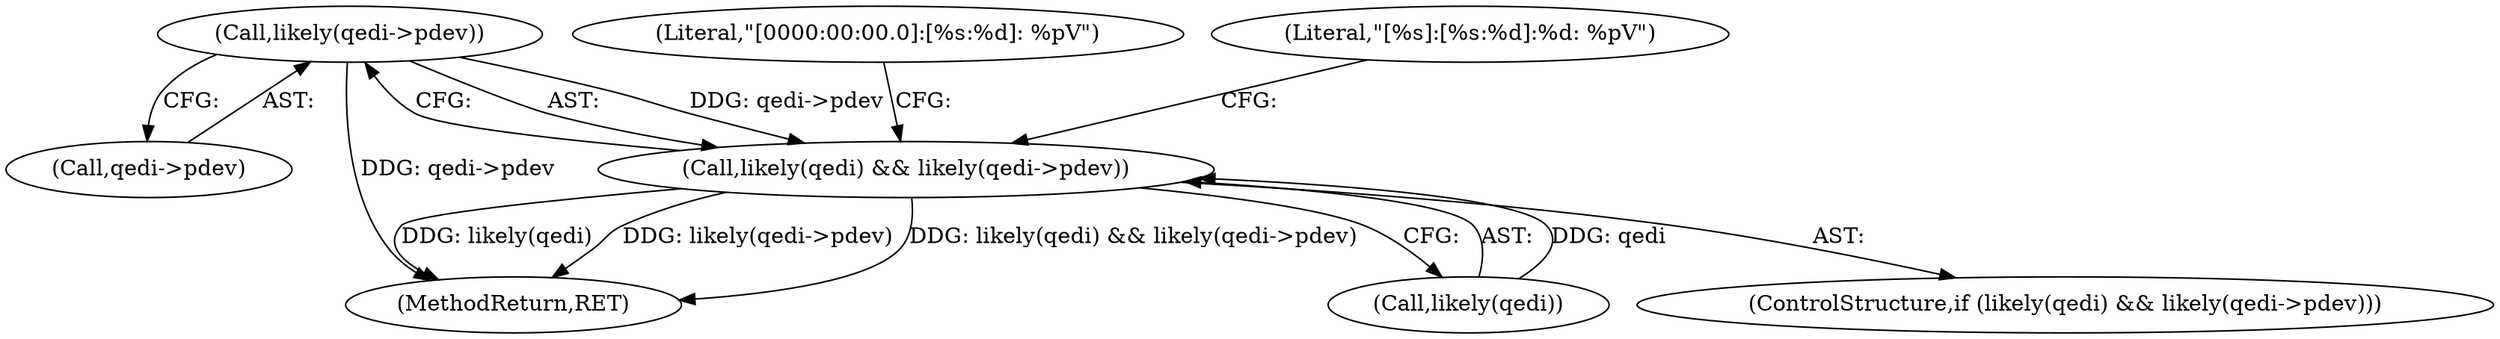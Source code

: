 digraph "0_linux_c09581a52765a85f19fc35340127396d5e3379cc_2@pointer" {
"1000145" [label="(Call,likely(qedi->pdev))"];
"1000142" [label="(Call,likely(qedi) && likely(qedi->pdev))"];
"1000167" [label="(Literal,\"[0000:00:00.0]:[%s:%d]: %pV\")"];
"1000145" [label="(Call,likely(qedi->pdev))"];
"1000150" [label="(Literal,\"[%s]:[%s:%d]:%d: %pV\")"];
"1000146" [label="(Call,qedi->pdev)"];
"1000175" [label="(MethodReturn,RET)"];
"1000143" [label="(Call,likely(qedi))"];
"1000141" [label="(ControlStructure,if (likely(qedi) && likely(qedi->pdev)))"];
"1000142" [label="(Call,likely(qedi) && likely(qedi->pdev))"];
"1000145" -> "1000142"  [label="AST: "];
"1000145" -> "1000146"  [label="CFG: "];
"1000146" -> "1000145"  [label="AST: "];
"1000142" -> "1000145"  [label="CFG: "];
"1000145" -> "1000175"  [label="DDG: qedi->pdev"];
"1000145" -> "1000142"  [label="DDG: qedi->pdev"];
"1000142" -> "1000141"  [label="AST: "];
"1000142" -> "1000143"  [label="CFG: "];
"1000143" -> "1000142"  [label="AST: "];
"1000150" -> "1000142"  [label="CFG: "];
"1000167" -> "1000142"  [label="CFG: "];
"1000142" -> "1000175"  [label="DDG: likely(qedi) && likely(qedi->pdev)"];
"1000142" -> "1000175"  [label="DDG: likely(qedi)"];
"1000142" -> "1000175"  [label="DDG: likely(qedi->pdev)"];
"1000143" -> "1000142"  [label="DDG: qedi"];
}
